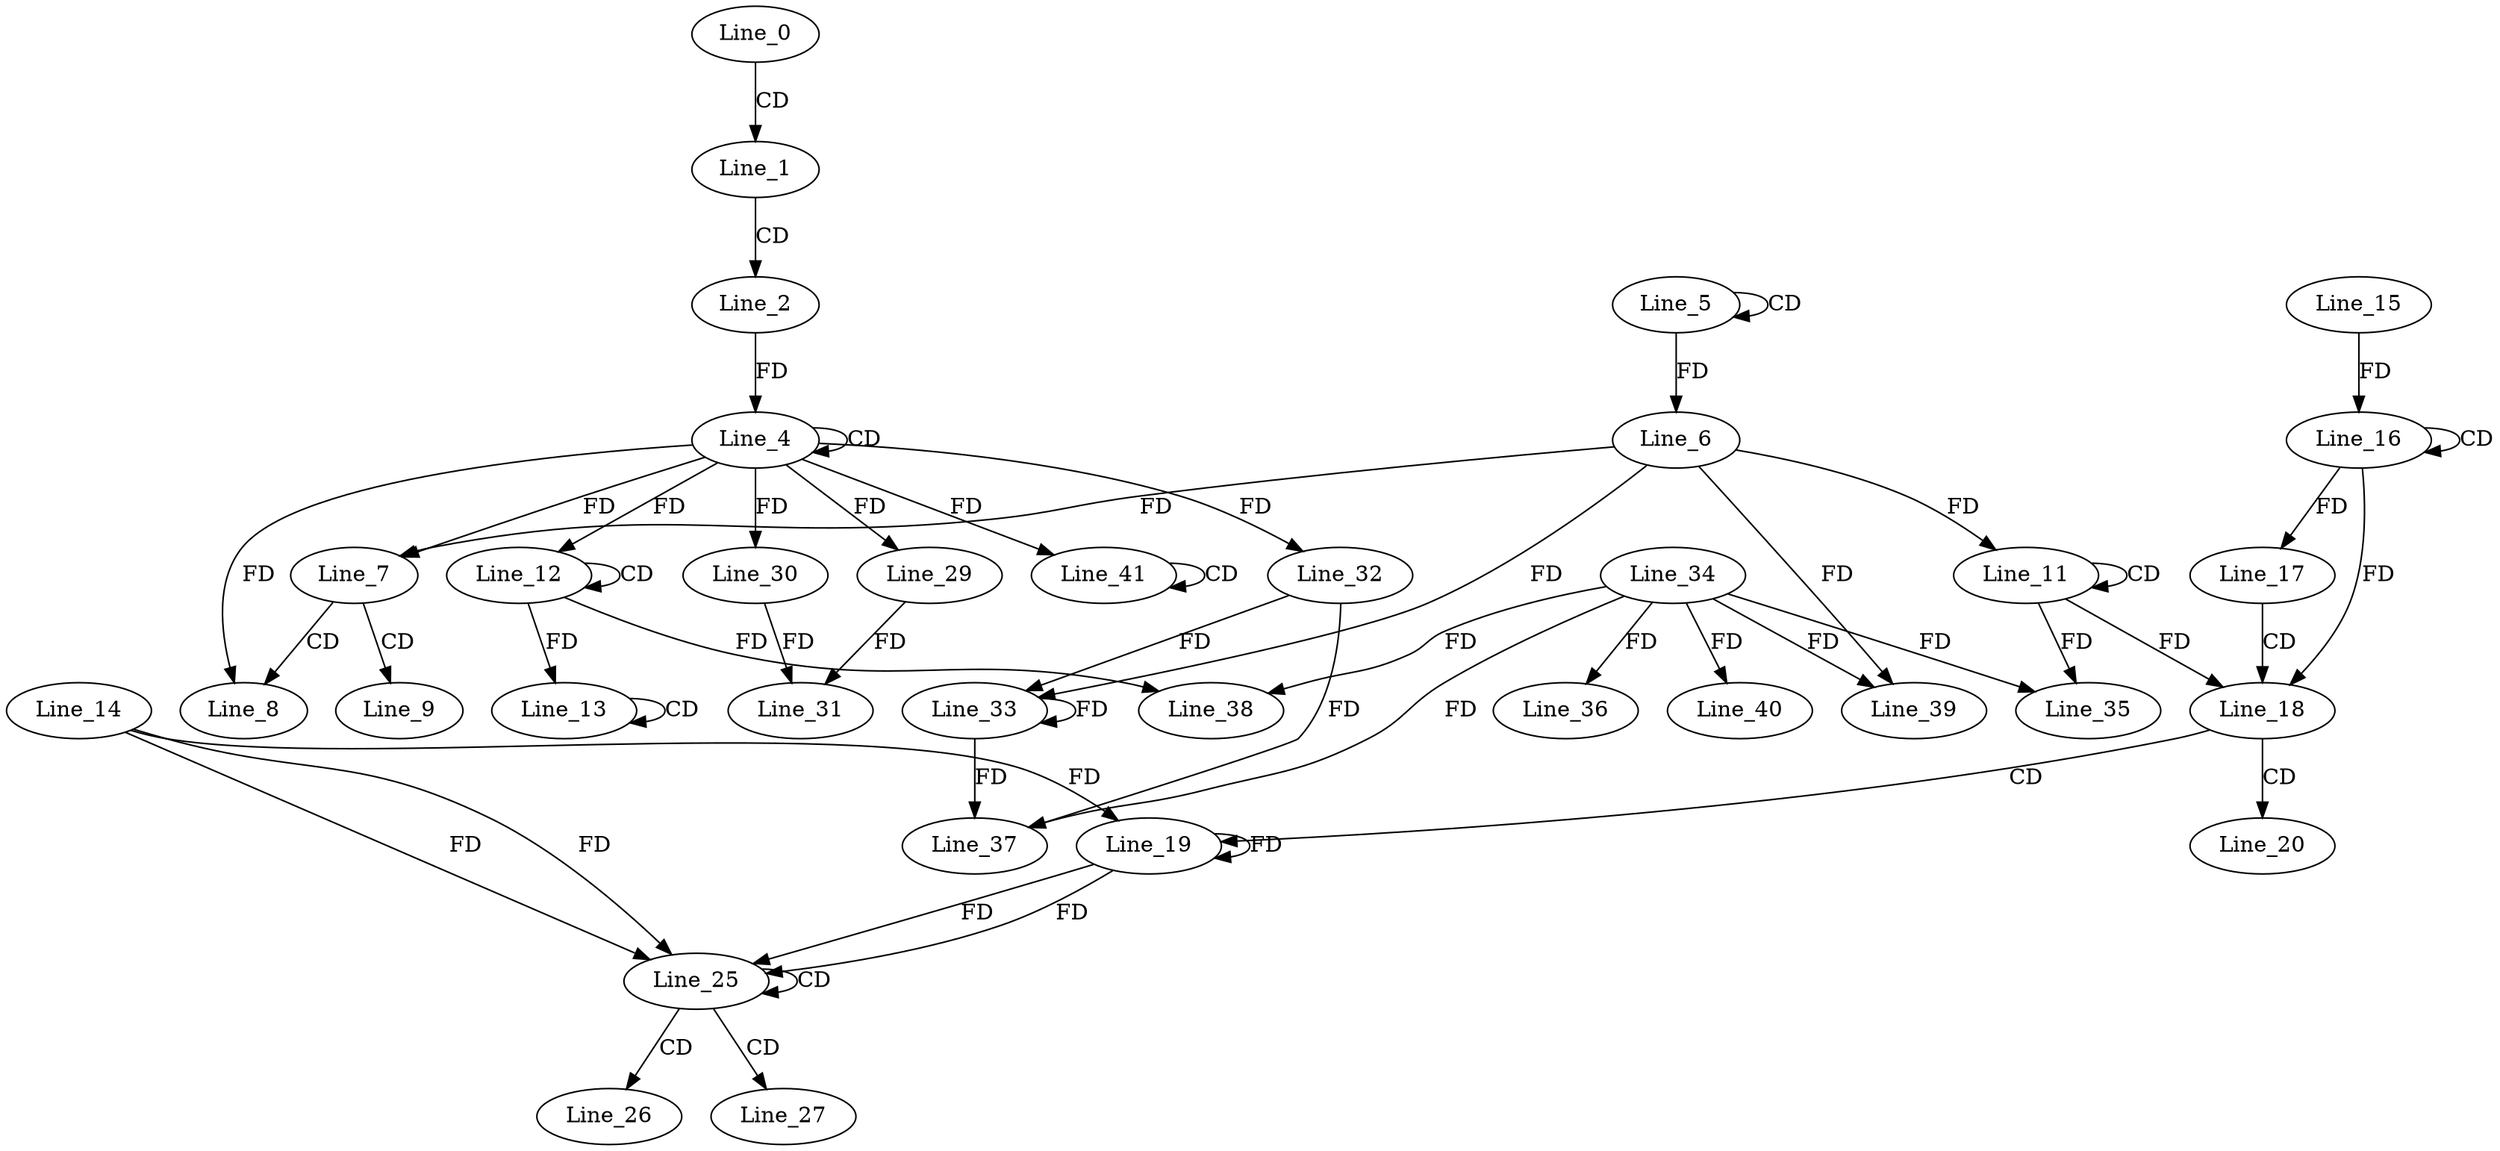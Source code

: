 digraph G {
  Line_0;
  Line_1;
  Line_2;
  Line_4;
  Line_4;
  Line_5;
  Line_5;
  Line_6;
  Line_7;
  Line_7;
  Line_6;
  Line_7;
  Line_7;
  Line_8;
  Line_9;
  Line_11;
  Line_11;
  Line_11;
  Line_12;
  Line_12;
  Line_13;
  Line_13;
  Line_16;
  Line_16;
  Line_15;
  Line_17;
  Line_18;
  Line_18;
  Line_18;
  Line_19;
  Line_14;
  Line_20;
  Line_25;
  Line_25;
  Line_26;
  Line_27;
  Line_29;
  Line_30;
  Line_29;
  Line_31;
  Line_30;
  Line_32;
  Line_32;
  Line_33;
  Line_33;
  Line_34;
  Line_35;
  Line_36;
  Line_37;
  Line_38;
  Line_39;
  Line_40;
  Line_41;
  Line_41;
  Line_0 -> Line_1 [ label="CD" ];
  Line_1 -> Line_2 [ label="CD" ];
  Line_4 -> Line_4 [ label="CD" ];
  Line_2 -> Line_4 [ label="FD" ];
  Line_5 -> Line_5 [ label="CD" ];
  Line_5 -> Line_6 [ label="FD" ];
  Line_4 -> Line_7 [ label="FD" ];
  Line_6 -> Line_7 [ label="FD" ];
  Line_7 -> Line_8 [ label="CD" ];
  Line_4 -> Line_8 [ label="FD" ];
  Line_7 -> Line_9 [ label="CD" ];
  Line_11 -> Line_11 [ label="CD" ];
  Line_6 -> Line_11 [ label="FD" ];
  Line_12 -> Line_12 [ label="CD" ];
  Line_4 -> Line_12 [ label="FD" ];
  Line_13 -> Line_13 [ label="CD" ];
  Line_12 -> Line_13 [ label="FD" ];
  Line_16 -> Line_16 [ label="CD" ];
  Line_15 -> Line_16 [ label="FD" ];
  Line_16 -> Line_17 [ label="FD" ];
  Line_17 -> Line_18 [ label="CD" ];
  Line_16 -> Line_18 [ label="FD" ];
  Line_11 -> Line_18 [ label="FD" ];
  Line_18 -> Line_19 [ label="CD" ];
  Line_14 -> Line_19 [ label="FD" ];
  Line_19 -> Line_19 [ label="FD" ];
  Line_18 -> Line_20 [ label="CD" ];
  Line_14 -> Line_25 [ label="FD" ];
  Line_19 -> Line_25 [ label="FD" ];
  Line_25 -> Line_25 [ label="CD" ];
  Line_14 -> Line_25 [ label="FD" ];
  Line_19 -> Line_25 [ label="FD" ];
  Line_25 -> Line_26 [ label="CD" ];
  Line_25 -> Line_27 [ label="CD" ];
  Line_4 -> Line_29 [ label="FD" ];
  Line_4 -> Line_30 [ label="FD" ];
  Line_29 -> Line_31 [ label="FD" ];
  Line_30 -> Line_31 [ label="FD" ];
  Line_4 -> Line_32 [ label="FD" ];
  Line_32 -> Line_33 [ label="FD" ];
  Line_33 -> Line_33 [ label="FD" ];
  Line_6 -> Line_33 [ label="FD" ];
  Line_34 -> Line_35 [ label="FD" ];
  Line_11 -> Line_35 [ label="FD" ];
  Line_34 -> Line_36 [ label="FD" ];
  Line_34 -> Line_37 [ label="FD" ];
  Line_32 -> Line_37 [ label="FD" ];
  Line_33 -> Line_37 [ label="FD" ];
  Line_34 -> Line_38 [ label="FD" ];
  Line_12 -> Line_38 [ label="FD" ];
  Line_34 -> Line_39 [ label="FD" ];
  Line_6 -> Line_39 [ label="FD" ];
  Line_34 -> Line_40 [ label="FD" ];
  Line_41 -> Line_41 [ label="CD" ];
  Line_4 -> Line_41 [ label="FD" ];
}
